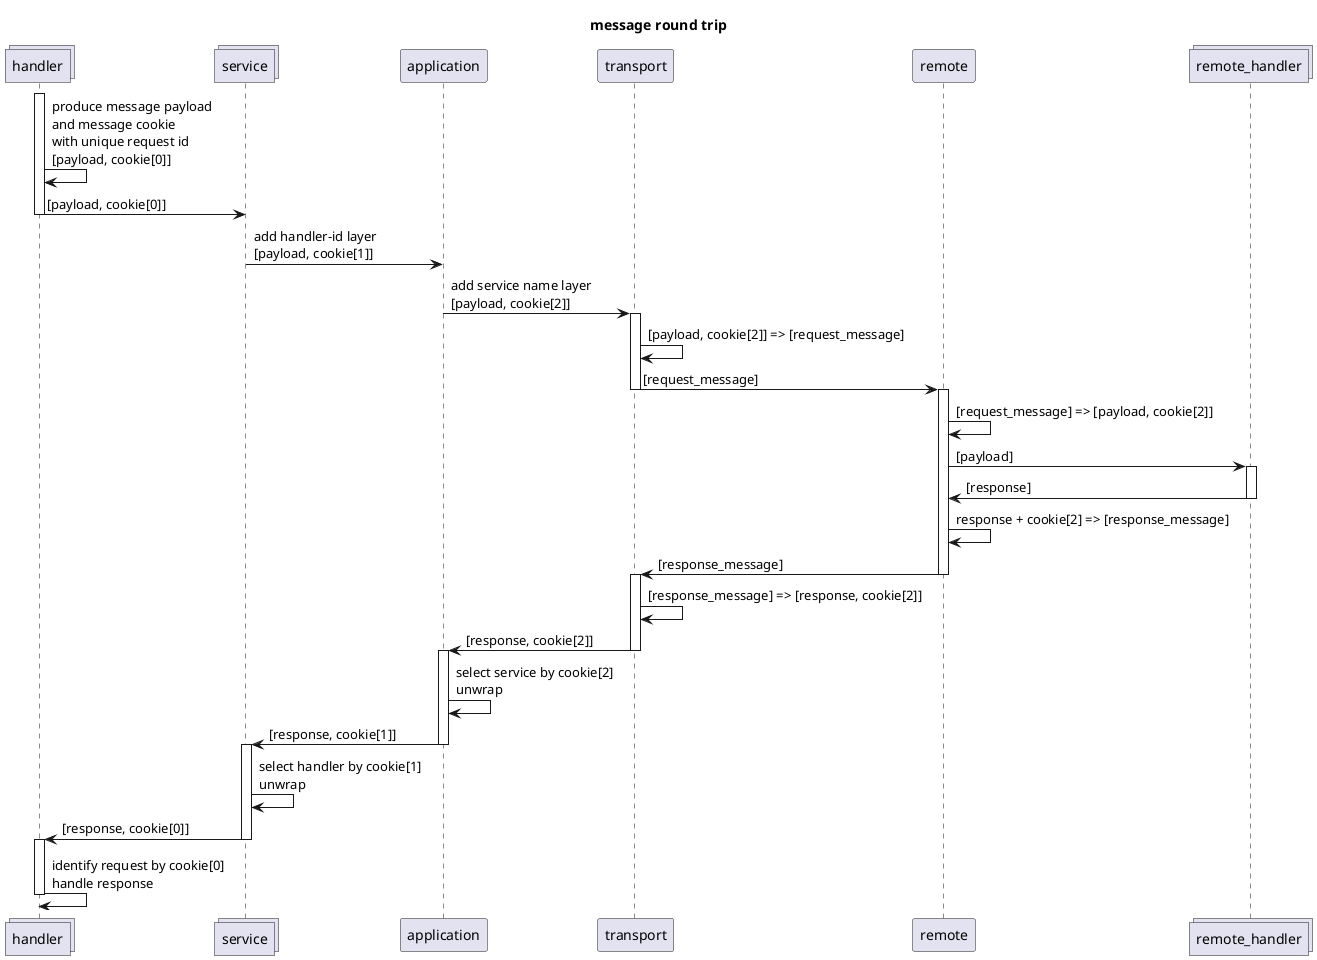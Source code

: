 @startuml
title message round trip

collections handler
collections service
participant application
participant transport
participant remote
collections remote_handler

activate handler
handler -> handler : produce message payload\nand message cookie\nwith unique request id\n[payload, cookie[0]]
handler -> service : [payload, cookie[0]]
deactivate handler
service -> application : add handler-id layer\n[payload, cookie[1]]
application -> transport : add service name layer\n[payload, cookie[2]]

activate transport
transport -> transport : [payload, cookie[2]] => [request_message]
transport -> remote: [request_message]
deactivate transport

activate remote
remote -> remote : [request_message] => [payload, cookie[2]]
remote -> remote_handler : [payload]
activate remote_handler
remote_handler -> remote : [response]
deactivate remote_handler
remote -> remote : response + cookie[2] => [response_message]
remote -> transport : [response_message]
deactivate remote

activate transport
transport -> transport : [response_message] => [response, cookie[2]]
transport -> application : [response, cookie[2]]
deactivate transport

activate application
application -> application : select service by cookie[2]\nunwrap
application -> service : [response, cookie[1]]
deactivate application

activate service
service -> service : select handler by cookie[1]\nunwrap
service -> handler : [response, cookie[0]]
deactivate service

activate handler
handler -> handler : identify request by cookie[0]\nhandle response
deactivate handler

@enduml
